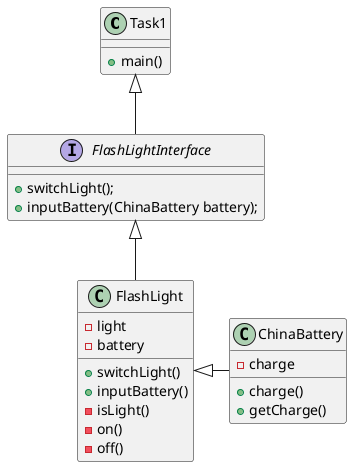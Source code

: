 @startuml
'https://plantuml.com/class-diagram

class Task1
interface FlashLightInterface
class FlashLight
class ChinaBattery

Task1 <|-- FlashLightInterface
FlashLightInterface <|-- FlashLight

FlashLight <|- ChinaBattery


class Task1 {
+main()
}

interface FlashLightInterface {
+switchLight();
+inputBattery(ChinaBattery battery);
}

class FlashLight {
-light
-battery
+switchLight()
+inputBattery()
-isLight()
-on()
-off()
}

class ChinaBattery {
-charge
+charge()
+getCharge()
}

@enduml